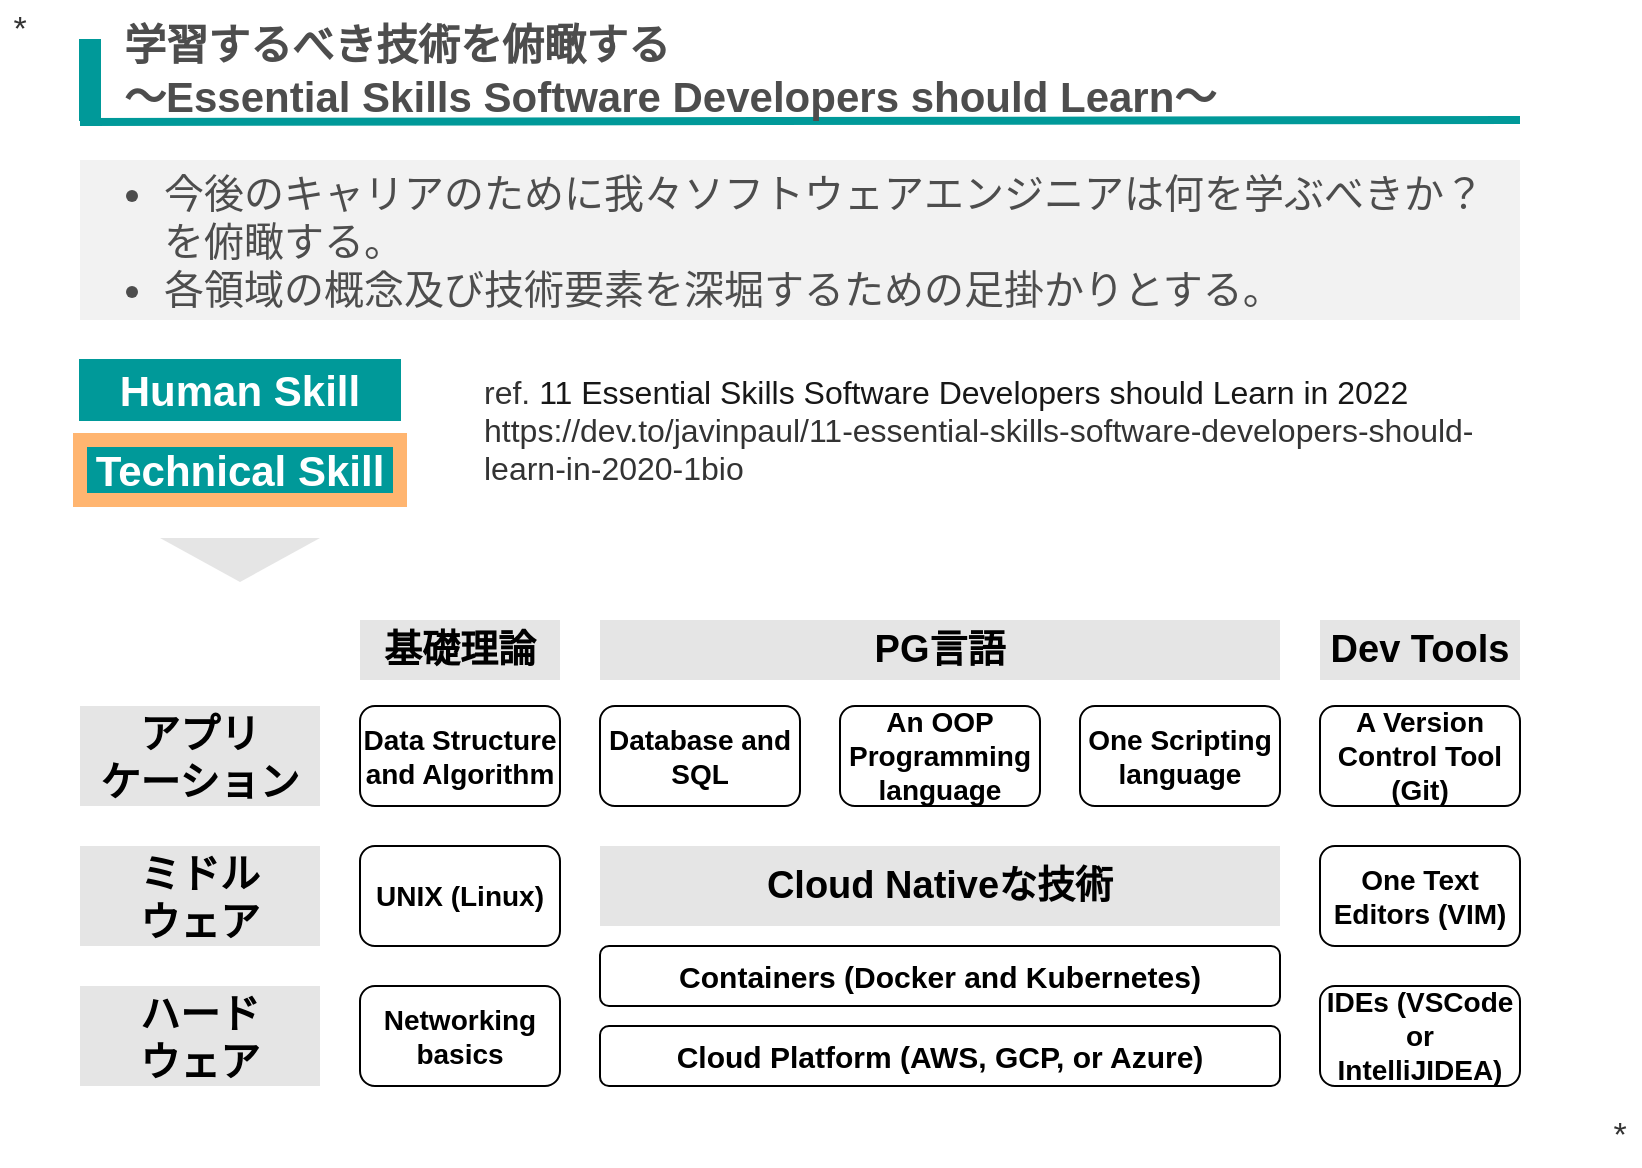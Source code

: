 <mxfile version="16.5.5" type="device"><diagram id="GHUH7aUTHNV1iHFmT0C8" name="ページ1"><mxGraphModel dx="1341" dy="789" grid="1" gridSize="10" guides="1" tooltips="1" connect="1" arrows="1" fold="1" page="1" pageScale="1" pageWidth="827" pageHeight="583" math="0" shadow="0"><root><mxCell id="qaeBgTrw7U3qTMY30elM-0"/><mxCell id="qaeBgTrw7U3qTMY30elM-1" parent="qaeBgTrw7U3qTMY30elM-0"/><mxCell id="_4hq-xx5Gk1IdgjJdW3N-16" value="" style="rounded=0;whiteSpace=wrap;html=1;fontSize=17;strokeWidth=1;fillColor=#009999;strokeColor=#009999;" parent="qaeBgTrw7U3qTMY30elM-1" vertex="1"><mxGeometry x="40" y="20" width="10" height="40" as="geometry"/></mxCell><mxCell id="_4hq-xx5Gk1IdgjJdW3N-17" value="" style="endArrow=none;html=1;rounded=0;fontSize=17;strokeWidth=4;strokeColor=#009999;" parent="qaeBgTrw7U3qTMY30elM-1" edge="1"><mxGeometry width="50" height="50" relative="1" as="geometry"><mxPoint x="40" y="61" as="sourcePoint"/><mxPoint x="760" y="60" as="targetPoint"/></mxGeometry></mxCell><mxCell id="_4hq-xx5Gk1IdgjJdW3N-18" value="&lt;font color=&quot;#4d4d4d&quot; style=&quot;font-size: 21px&quot;&gt;&lt;span style=&quot;font-weight: 700 ; font-size: 21px&quot;&gt;学習するべき技術を俯瞰する&lt;br&gt;～&lt;/span&gt;&lt;b style=&quot;font-size: 21px&quot;&gt;Essential Skills Software Developers should Learn～&lt;/b&gt;&lt;/font&gt;" style="text;html=1;strokeColor=none;fillColor=none;align=left;verticalAlign=middle;whiteSpace=wrap;rounded=0;fontSize=21;" parent="qaeBgTrw7U3qTMY30elM-1" vertex="1"><mxGeometry x="60" y="20" width="685" height="30" as="geometry"/></mxCell><mxCell id="_4hq-xx5Gk1IdgjJdW3N-19" value="Technical Skill" style="rounded=0;whiteSpace=wrap;html=1;fontSize=21;fontColor=#FFFFFF;strokeColor=#FFB570;strokeWidth=7;fillColor=#009999;fontStyle=1" parent="qaeBgTrw7U3qTMY30elM-1" vertex="1"><mxGeometry x="40" y="220" width="160" height="30" as="geometry"/></mxCell><mxCell id="_4hq-xx5Gk1IdgjJdW3N-20" value="&lt;ul style=&quot;font-size: 20px;&quot;&gt;&lt;li style=&quot;font-size: 20px;&quot;&gt;今後のキャリアのために我々ソフトウェアエンジニアは何を学ぶべきか？を俯瞰する。&lt;/li&gt;&lt;li style=&quot;font-size: 20px;&quot;&gt;各領域の概念及び技術要素を深堀するための足掛かりとする。&lt;/li&gt;&lt;/ul&gt;" style="rounded=0;whiteSpace=wrap;html=1;fontSize=20;fontColor=#4D4D4D;strokeColor=none;strokeWidth=1;fillColor=#E6E6E6;gradientColor=none;opacity=50;align=left;" parent="qaeBgTrw7U3qTMY30elM-1" vertex="1"><mxGeometry x="40" y="80" width="720" height="80" as="geometry"/></mxCell><mxCell id="_4hq-xx5Gk1IdgjJdW3N-21" value="Human Skill" style="rounded=0;whiteSpace=wrap;html=1;fontSize=21;fontColor=#FFFFFF;strokeColor=#009999;strokeWidth=1;fillColor=#009999;fontStyle=1" parent="qaeBgTrw7U3qTMY30elM-1" vertex="1"><mxGeometry x="40" y="180" width="160" height="30" as="geometry"/></mxCell><mxCell id="_4hq-xx5Gk1IdgjJdW3N-26" value="*" style="text;html=1;strokeColor=none;fillColor=none;align=center;verticalAlign=middle;whiteSpace=wrap;rounded=0;fontSize=17;fontColor=#333333;opacity=50;" parent="qaeBgTrw7U3qTMY30elM-1" vertex="1"><mxGeometry width="20" height="30" as="geometry"/></mxCell><mxCell id="_4hq-xx5Gk1IdgjJdW3N-27" value="*" style="text;html=1;strokeColor=none;fillColor=none;align=center;verticalAlign=middle;whiteSpace=wrap;rounded=0;fontSize=17;fontColor=#333333;opacity=50;" parent="qaeBgTrw7U3qTMY30elM-1" vertex="1"><mxGeometry x="800" y="553" width="20" height="30" as="geometry"/></mxCell><mxCell id="_4hq-xx5Gk1IdgjJdW3N-67" value="&lt;span style=&quot;color: rgb(0, 0, 0); font-size: 20px; font-weight: 700;&quot;&gt;アプリ&lt;br style=&quot;font-size: 20px;&quot;&gt;ケーション&lt;/span&gt;" style="rounded=0;whiteSpace=wrap;html=1;fontSize=20;fontColor=#333333;strokeColor=none;strokeWidth=1;fillColor=#CCCCCC;gradientColor=none;opacity=50;" parent="qaeBgTrw7U3qTMY30elM-1" vertex="1"><mxGeometry x="40" y="353" width="120" height="50" as="geometry"/></mxCell><mxCell id="_4hq-xx5Gk1IdgjJdW3N-68" value="&lt;span style=&quot;color: rgb(0, 0, 0); font-size: 20px; font-weight: 700;&quot;&gt;ミドル&lt;br style=&quot;font-size: 20px;&quot;&gt;ウェア&lt;/span&gt;" style="rounded=0;whiteSpace=wrap;html=1;fontSize=20;fontColor=#333333;strokeColor=none;strokeWidth=1;fillColor=#CCCCCC;gradientColor=none;opacity=50;" parent="qaeBgTrw7U3qTMY30elM-1" vertex="1"><mxGeometry x="40" y="423" width="120" height="50" as="geometry"/></mxCell><mxCell id="_4hq-xx5Gk1IdgjJdW3N-69" value="&lt;span style=&quot;color: rgb(0, 0, 0); font-size: 20px; font-weight: 700;&quot;&gt;ハード&lt;br style=&quot;font-size: 20px;&quot;&gt;ウェア&lt;/span&gt;" style="rounded=0;whiteSpace=wrap;html=1;fontSize=20;fontColor=#333333;strokeColor=none;strokeWidth=1;fillColor=#CCCCCC;gradientColor=none;opacity=50;" parent="qaeBgTrw7U3qTMY30elM-1" vertex="1"><mxGeometry x="40" y="493" width="120" height="50" as="geometry"/></mxCell><mxCell id="_4hq-xx5Gk1IdgjJdW3N-70" value="&lt;div style=&quot;font-size: 15px;&quot;&gt;Containers (Docker and Kubernetes)&lt;/div&gt;" style="whiteSpace=wrap;html=1;fillColor=rgb(255, 255, 255);strokeColor=rgb(0, 0, 0);fontColor=rgb(0, 0, 0);rounded=1;fontStyle=1;strokeWidth=1;flipH=0;flipV=1;fontSize=15;" parent="qaeBgTrw7U3qTMY30elM-1" vertex="1"><mxGeometry x="300" y="473" width="340" height="30" as="geometry"/></mxCell><mxCell id="_4hq-xx5Gk1IdgjJdW3N-71" value="&lt;div style=&quot;font-size: 15px;&quot;&gt;Cloud Platform (AWS, GCP, or Azure)&lt;/div&gt;" style="whiteSpace=wrap;html=1;fillColor=rgb(255, 255, 255);strokeColor=rgb(0, 0, 0);fontColor=rgb(0, 0, 0);rounded=1;fontStyle=1;strokeWidth=1;flipH=0;flipV=1;fontSize=15;" parent="qaeBgTrw7U3qTMY30elM-1" vertex="1"><mxGeometry x="300" y="513" width="340" height="30" as="geometry"/></mxCell><mxCell id="_4hq-xx5Gk1IdgjJdW3N-73" value="&lt;div style=&quot;font-size: 14px;&quot;&gt;UNIX (Linux)&lt;/div&gt;" style="whiteSpace=wrap;html=1;fillColor=rgb(255, 255, 255);strokeColor=rgb(0, 0, 0);fontColor=rgb(0, 0, 0);rounded=1;fontStyle=1;strokeWidth=1;flipH=0;flipV=1;fontSize=14;" parent="qaeBgTrw7U3qTMY30elM-1" vertex="1"><mxGeometry x="180" y="423" width="100" height="50" as="geometry"/></mxCell><mxCell id="_4hq-xx5Gk1IdgjJdW3N-74" value="&lt;div style=&quot;font-size: 14px;&quot;&gt;Networking basics&lt;/div&gt;" style="whiteSpace=wrap;html=1;fillColor=rgb(255, 255, 255);strokeColor=rgb(0, 0, 0);fontColor=rgb(0, 0, 0);rounded=1;fontStyle=1;strokeWidth=1;flipH=0;flipV=1;fontSize=14;" parent="qaeBgTrw7U3qTMY30elM-1" vertex="1"><mxGeometry x="180" y="493" width="100" height="50" as="geometry"/></mxCell><mxCell id="_4hq-xx5Gk1IdgjJdW3N-75" value="&lt;span style=&quot;color: rgb(0, 0, 0); font-size: 19px; font-weight: 700;&quot;&gt;Cloud Nativeな技術&lt;/span&gt;" style="rounded=0;whiteSpace=wrap;html=1;fontSize=19;fontColor=#333333;strokeColor=none;strokeWidth=1;fillColor=#CCCCCC;gradientColor=none;opacity=50;" parent="qaeBgTrw7U3qTMY30elM-1" vertex="1"><mxGeometry x="300" y="423" width="340" height="40" as="geometry"/></mxCell><mxCell id="_4hq-xx5Gk1IdgjJdW3N-78" value="&lt;div style=&quot;font-size: 14px;&quot;&gt;Data Structure and Algorithm&lt;/div&gt;" style="whiteSpace=wrap;html=1;fillColor=rgb(255, 255, 255);strokeColor=rgb(0, 0, 0);fontColor=rgb(0, 0, 0);rounded=1;fontStyle=1;strokeWidth=1;flipH=0;flipV=1;fontSize=14;" parent="qaeBgTrw7U3qTMY30elM-1" vertex="1"><mxGeometry x="180" y="353" width="100" height="50" as="geometry"/></mxCell><mxCell id="_4hq-xx5Gk1IdgjJdW3N-79" value="&lt;div style=&quot;font-size: 14px;&quot;&gt;Database and SQL&lt;/div&gt;" style="whiteSpace=wrap;html=1;fillColor=rgb(255, 255, 255);strokeColor=rgb(0, 0, 0);fontColor=rgb(0, 0, 0);rounded=1;fontStyle=1;strokeWidth=1;flipH=0;flipV=1;fontSize=14;" parent="qaeBgTrw7U3qTMY30elM-1" vertex="1"><mxGeometry x="300" y="353" width="100" height="50" as="geometry"/></mxCell><mxCell id="_4hq-xx5Gk1IdgjJdW3N-80" value="&lt;div style=&quot;font-size: 14px;&quot;&gt;An OOP Programming language&lt;/div&gt;" style="whiteSpace=wrap;html=1;fillColor=rgb(255, 255, 255);strokeColor=rgb(0, 0, 0);fontColor=rgb(0, 0, 0);rounded=1;fontStyle=1;strokeWidth=1;flipH=0;flipV=1;fontSize=14;" parent="qaeBgTrw7U3qTMY30elM-1" vertex="1"><mxGeometry x="420" y="353" width="100" height="50" as="geometry"/></mxCell><mxCell id="_4hq-xx5Gk1IdgjJdW3N-81" value="&lt;div style=&quot;font-size: 14px;&quot;&gt;One Scripting language&lt;/div&gt;" style="whiteSpace=wrap;html=1;fillColor=rgb(255, 255, 255);strokeColor=rgb(0, 0, 0);fontColor=rgb(0, 0, 0);rounded=1;fontStyle=1;strokeWidth=1;flipH=0;flipV=1;fontSize=14;" parent="qaeBgTrw7U3qTMY30elM-1" vertex="1"><mxGeometry x="540" y="353" width="100" height="50" as="geometry"/></mxCell><mxCell id="_4hq-xx5Gk1IdgjJdW3N-83" value="&lt;span style=&quot;color: rgb(0, 0, 0); font-size: 19px; font-weight: 700;&quot;&gt;基礎理論&lt;/span&gt;" style="rounded=0;whiteSpace=wrap;html=1;fontSize=19;fontColor=#333333;strokeColor=none;strokeWidth=1;fillColor=#CCCCCC;gradientColor=none;opacity=50;" parent="qaeBgTrw7U3qTMY30elM-1" vertex="1"><mxGeometry x="180" y="310" width="100" height="30" as="geometry"/></mxCell><mxCell id="_4hq-xx5Gk1IdgjJdW3N-84" value="&lt;span style=&quot;color: rgb(0, 0, 0); font-size: 19px; font-weight: 700;&quot;&gt;PG言語&lt;/span&gt;" style="rounded=0;whiteSpace=wrap;html=1;fontSize=19;fontColor=#333333;strokeColor=none;strokeWidth=1;fillColor=#CCCCCC;gradientColor=none;opacity=50;" parent="qaeBgTrw7U3qTMY30elM-1" vertex="1"><mxGeometry x="300" y="310" width="340" height="30" as="geometry"/></mxCell><mxCell id="_4hq-xx5Gk1IdgjJdW3N-85" value="&lt;font color=&quot;#000000&quot; style=&quot;font-size: 19px;&quot;&gt;&lt;span style=&quot;font-size: 19px;&quot;&gt;&lt;b style=&quot;font-size: 19px;&quot;&gt;Dev Tools&lt;/b&gt;&lt;/span&gt;&lt;/font&gt;" style="rounded=0;whiteSpace=wrap;html=1;fontSize=19;fontColor=#333333;strokeColor=none;strokeWidth=1;fillColor=#CCCCCC;gradientColor=none;opacity=50;" parent="qaeBgTrw7U3qTMY30elM-1" vertex="1"><mxGeometry x="660" y="310" width="100" height="30" as="geometry"/></mxCell><mxCell id="_4hq-xx5Gk1IdgjJdW3N-86" value="&lt;div style=&quot;font-size: 14px;&quot;&gt;A Version Control Tool (Git)&lt;/div&gt;" style="whiteSpace=wrap;html=1;fillColor=rgb(255, 255, 255);strokeColor=rgb(0, 0, 0);fontColor=rgb(0, 0, 0);rounded=1;fontStyle=1;strokeWidth=1;flipH=0;flipV=1;fontSize=14;" parent="qaeBgTrw7U3qTMY30elM-1" vertex="1"><mxGeometry x="660" y="353" width="100" height="50" as="geometry"/></mxCell><mxCell id="_4hq-xx5Gk1IdgjJdW3N-87" value="&lt;div style=&quot;font-size: 14px;&quot;&gt;One Text Editors (VIM)&lt;/div&gt;" style="whiteSpace=wrap;html=1;fillColor=rgb(255, 255, 255);strokeColor=rgb(0, 0, 0);fontColor=rgb(0, 0, 0);rounded=1;fontStyle=1;strokeWidth=1;flipH=0;flipV=1;fontSize=14;" parent="qaeBgTrw7U3qTMY30elM-1" vertex="1"><mxGeometry x="660" y="423" width="100" height="50" as="geometry"/></mxCell><mxCell id="_4hq-xx5Gk1IdgjJdW3N-88" value="&lt;div style=&quot;font-size: 14px;&quot;&gt;IDEs (VSCode or IntelliJIDEA)&lt;/div&gt;" style="whiteSpace=wrap;html=1;fillColor=rgb(255, 255, 255);strokeColor=rgb(0, 0, 0);fontColor=rgb(0, 0, 0);rounded=1;fontStyle=1;strokeWidth=1;flipH=0;flipV=1;fontSize=14;" parent="qaeBgTrw7U3qTMY30elM-1" vertex="1"><mxGeometry x="660" y="493" width="100" height="50" as="geometry"/></mxCell><mxCell id="_4hq-xx5Gk1IdgjJdW3N-90" value="ref.&amp;nbsp;&lt;span style=&quot;background-color: rgb(255, 255, 255); color: rgb(23, 23, 23); font-size: 16px;&quot;&gt;11 Essential Skills Software Developers should Learn in 2022&lt;/span&gt;&lt;br style=&quot;font-size: 16px;&quot;&gt;https://dev.to/javinpaul/11-essential-skills-software-developers-should-learn-in-2020-1bio" style="whiteSpace=wrap;html=1;fontSize=16;fontColor=#333333;strokeColor=none;strokeWidth=1;fillColor=none;gradientColor=none;opacity=50;align=left;" parent="qaeBgTrw7U3qTMY30elM-1" vertex="1"><mxGeometry x="240" y="180" width="520" height="70" as="geometry"/></mxCell><mxCell id="_4hq-xx5Gk1IdgjJdW3N-93" value="" style="triangle;whiteSpace=wrap;html=1;fontSize=12;strokeColor=none;strokeWidth=1;fillColor=#CCCCCC;opacity=50;direction=south;" parent="qaeBgTrw7U3qTMY30elM-1" vertex="1"><mxGeometry x="80" y="269" width="80" height="22" as="geometry"/></mxCell></root></mxGraphModel></diagram></mxfile>